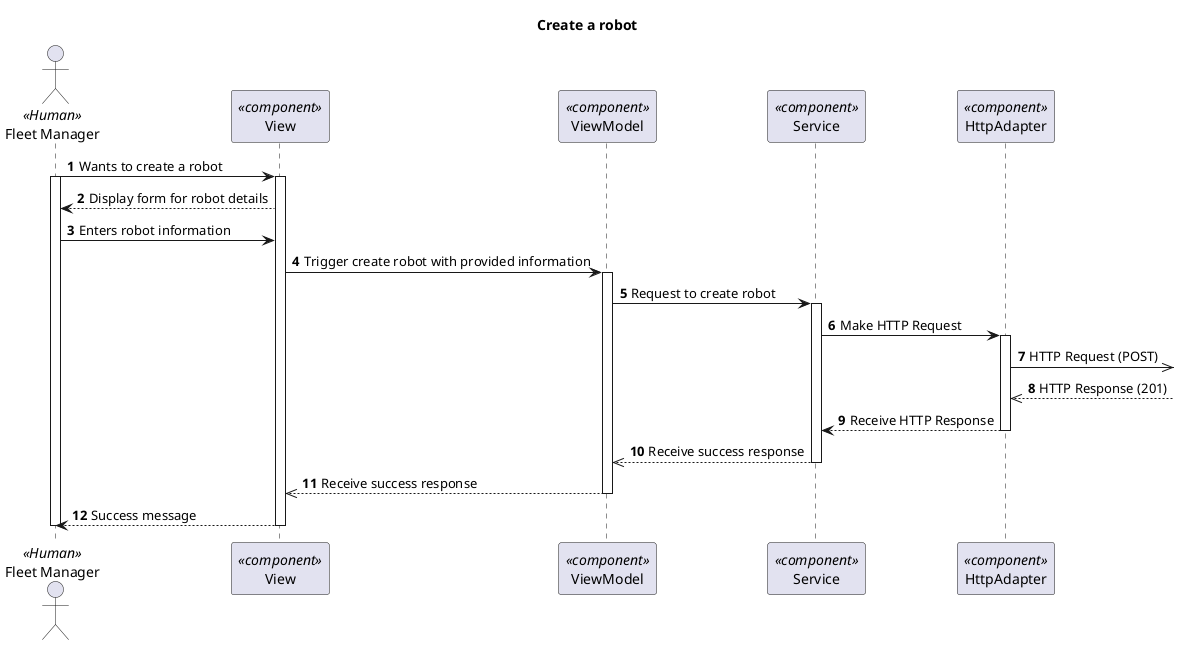 @startuml Process View - Level 3 - Create a robot

autonumber
skinparam packageStyle rect

title Create a robot

actor "Fleet Manager" as FM <<Human>>
participant "View" as view <<component>>
participant "ViewModel" as viewModel <<component>>
participant "Service" as service <<component>>
participant "HttpAdapter" as httpAdapter <<component>>

FM -> view : Wants to create a robot
activate FM
activate view
view --> FM : Display form for robot details
FM -> view : Enters robot information

view -> viewModel : Trigger create robot with provided information

activate viewModel
viewModel -> service : Request to create robot

activate service
service -> httpAdapter : Make HTTP Request
activate httpAdapter
httpAdapter ->> : HTTP Request (POST)
httpAdapter <<-- : HTTP Response (201)
httpAdapter --> service : Receive HTTP Response
deactivate httpAdapter

service -->> viewModel : Receive success response
deactivate service

viewModel -->> view : Receive success response
deactivate viewModel

view --> FM : Success message
deactivate view

deactivate FM
@enduml
